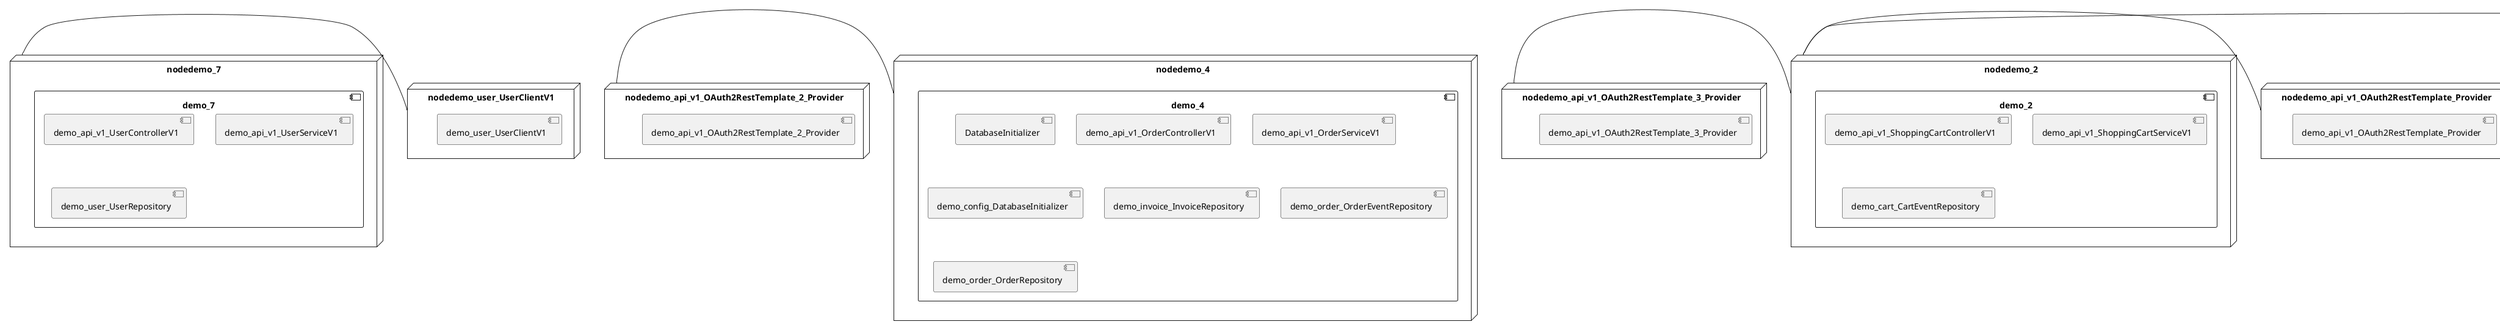 @startuml
skinparam fixCircleLabelOverlapping true
skinparam componentStyle uml2
node nodedemo {
component demo {
[demo_UserController] [[kbastani-spring-cloud-event-sourcing-example.system#_blxFaOWWEe6Og-yPG4sNnw]]
[demo_UserRepository] [[kbastani-spring-cloud-event-sourcing-example.system#_blxFaOWWEe6Og-yPG4sNnw]]
[demo_UserService] [[kbastani-spring-cloud-event-sourcing-example.system#_blxFaOWWEe6Og-yPG4sNnw]]
[demo_login_UserController] [[kbastani-spring-cloud-event-sourcing-example.system#_blxFaOWWEe6Og-yPG4sNnw]]
}
}
node nodedemo_2 {
component demo_2 {
[demo_api_v1_ShoppingCartControllerV1] [[kbastani-spring-cloud-event-sourcing-example.system#_blxFaOWWEe6Og-yPG4sNnw]]
[demo_api_v1_ShoppingCartServiceV1] [[kbastani-spring-cloud-event-sourcing-example.system#_blxFaOWWEe6Og-yPG4sNnw]]
[demo_cart_CartEventRepository] [[kbastani-spring-cloud-event-sourcing-example.system#_blxFaOWWEe6Og-yPG4sNnw]]
}
}
node nodedemo_3 {
component demo_3 {
[demo_account_AccountRepository] [[kbastani-spring-cloud-event-sourcing-example.system#_blxFaOWWEe6Og-yPG4sNnw]]
[demo_api_v1_AccountControllerV1] [[kbastani-spring-cloud-event-sourcing-example.system#_blxFaOWWEe6Og-yPG4sNnw]]
[demo_api_v1_AccountServiceV1] [[kbastani-spring-cloud-event-sourcing-example.system#_blxFaOWWEe6Og-yPG4sNnw]]
}
}
node nodedemo_4 {
component demo_4 {
[DatabaseInitializer] [[kbastani-spring-cloud-event-sourcing-example.system#_blxFaOWWEe6Og-yPG4sNnw]]
[demo_api_v1_OrderControllerV1] [[kbastani-spring-cloud-event-sourcing-example.system#_blxFaOWWEe6Og-yPG4sNnw]]
[demo_api_v1_OrderServiceV1] [[kbastani-spring-cloud-event-sourcing-example.system#_blxFaOWWEe6Og-yPG4sNnw]]
[demo_config_DatabaseInitializer] [[kbastani-spring-cloud-event-sourcing-example.system#_blxFaOWWEe6Og-yPG4sNnw]]
[demo_invoice_InvoiceRepository] [[kbastani-spring-cloud-event-sourcing-example.system#_blxFaOWWEe6Og-yPG4sNnw]]
[demo_order_OrderEventRepository] [[kbastani-spring-cloud-event-sourcing-example.system#_blxFaOWWEe6Og-yPG4sNnw]]
[demo_order_OrderRepository] [[kbastani-spring-cloud-event-sourcing-example.system#_blxFaOWWEe6Og-yPG4sNnw]]
}
}
node nodedemo_5 {
component demo_5 {
[demo_api_v1_CatalogControllerV1] [[kbastani-spring-cloud-event-sourcing-example.system#_blxFaOWWEe6Og-yPG4sNnw]]
[demo_api_v1_CatalogServiceV1] [[kbastani-spring-cloud-event-sourcing-example.system#_blxFaOWWEe6Og-yPG4sNnw]]
[demo_catalog_CatalogInfoRepository] [[kbastani-spring-cloud-event-sourcing-example.system#_blxFaOWWEe6Og-yPG4sNnw]]
}
}
node nodedemo_6 {
component demo_6 {
}
}
node nodedemo_7 {
component demo_7 {
[demo_api_v1_UserControllerV1] [[kbastani-spring-cloud-event-sourcing-example.system#_blxFaOWWEe6Og-yPG4sNnw]]
[demo_api_v1_UserServiceV1] [[kbastani-spring-cloud-event-sourcing-example.system#_blxFaOWWEe6Og-yPG4sNnw]]
[demo_user_UserRepository] [[kbastani-spring-cloud-event-sourcing-example.system#_blxFaOWWEe6Og-yPG4sNnw]]
}
}
node nodedemo_v1 {
component demo_v1 {
[demo_v1_InventoryControllerV1] [[kbastani-spring-cloud-event-sourcing-example.system#_blxFaOWWEe6Og-yPG4sNnw]]
[demo_v1_InventoryServiceV1] [[kbastani-spring-cloud-event-sourcing-example.system#_blxFaOWWEe6Og-yPG4sNnw]]
}
}
node nodedemo_api_v1_OAuth2RestTemplate_2_Provider {
[demo_api_v1_OAuth2RestTemplate_2_Provider] [[kbastani-spring-cloud-event-sourcing-example.system#_blxFaOWWEe6Og-yPG4sNnw]]
}
node nodedemo_api_v1_OAuth2RestTemplate_3_Provider {
[demo_api_v1_OAuth2RestTemplate_3_Provider] [[kbastani-spring-cloud-event-sourcing-example.system#_blxFaOWWEe6Og-yPG4sNnw]]
}
node nodedemo_api_v1_OAuth2RestTemplate_Provider {
[demo_api_v1_OAuth2RestTemplate_Provider] [[kbastani-spring-cloud-event-sourcing-example.system#_blxFaOWWEe6Og-yPG4sNnw]]
}
node nodedemo_api_v1_RestTemplate_2_Provider {
[demo_api_v1_RestTemplate_2_Provider] [[kbastani-spring-cloud-event-sourcing-example.system#_blxFaOWWEe6Og-yPG4sNnw]]
}
node nodedemo_api_v1_RestTemplate_Provider {
[demo_api_v1_RestTemplate_Provider] [[kbastani-spring-cloud-event-sourcing-example.system#_blxFaOWWEe6Og-yPG4sNnw]]
}
node nodedemo_inventory_InventoryRepository_Provider {
[demo_inventory_InventoryRepository_Provider] [[kbastani-spring-cloud-event-sourcing-example.system#_blxFaOWWEe6Og-yPG4sNnw]]
}
node nodedemo_login_AuthenticationManager_Provider {
[demo_login_AuthenticationManager_Provider] [[kbastani-spring-cloud-event-sourcing-example.system#_blxFaOWWEe6Og-yPG4sNnw]]
}
node nodedemo_login_ClientDetailsService_Provider {
[demo_login_ClientDetailsService_Provider] [[kbastani-spring-cloud-event-sourcing-example.system#_blxFaOWWEe6Og-yPG4sNnw]]
}
node nodedemo_login_HttpSessionSecurityContextRepository_Provider {
[demo_login_HttpSessionSecurityContextRepository_Provider] [[kbastani-spring-cloud-event-sourcing-example.system#_blxFaOWWEe6Og-yPG4sNnw]]
}
node nodedemo_login_LoginController {
[demo_login_LoginController] [[kbastani-spring-cloud-event-sourcing-example.system#_blxFaOWWEe6Og-yPG4sNnw]]
}
node nodedemo_product_ProductRepository_Provider {
[demo_product_ProductRepository_Provider] [[kbastani-spring-cloud-event-sourcing-example.system#_blxFaOWWEe6Og-yPG4sNnw]]
}
node nodedemo_user_UserClientV1 {
[demo_user_UserClientV1] [[kbastani-spring-cloud-event-sourcing-example.system#_blxFaOWWEe6Og-yPG4sNnw]]
}
node nodedemo_v1_Session_Provider {
[demo_v1_Session_Provider] [[kbastani-spring-cloud-event-sourcing-example.system#_blxFaOWWEe6Og-yPG4sNnw]]
}
[nodedemo_7] - [nodedemo_user_UserClientV1]
[nodedemo_api_v1_OAuth2RestTemplate_2_Provider] - [nodedemo_4]
[nodedemo_api_v1_OAuth2RestTemplate_3_Provider] - [nodedemo_2]
[nodedemo_api_v1_OAuth2RestTemplate_Provider] - [nodedemo_2]
[nodedemo_api_v1_RestTemplate_2_Provider] - [nodedemo_5]
[nodedemo_api_v1_RestTemplate_Provider] - [nodedemo_2]
[nodedemo_inventory_InventoryRepository_Provider] - [nodedemo_v1]
[nodedemo_login_AuthenticationManager_Provider] - [nodedemo_login_LoginController]
[nodedemo_login_ClientDetailsService_Provider] - [nodedemo_login_LoginController]
[nodedemo_login_HttpSessionSecurityContextRepository_Provider] - [nodedemo_login_LoginController]
[nodedemo_product_ProductRepository_Provider] - [nodedemo_v1]
[nodedemo_v1_Session_Provider] - [nodedemo_v1]

@enduml
